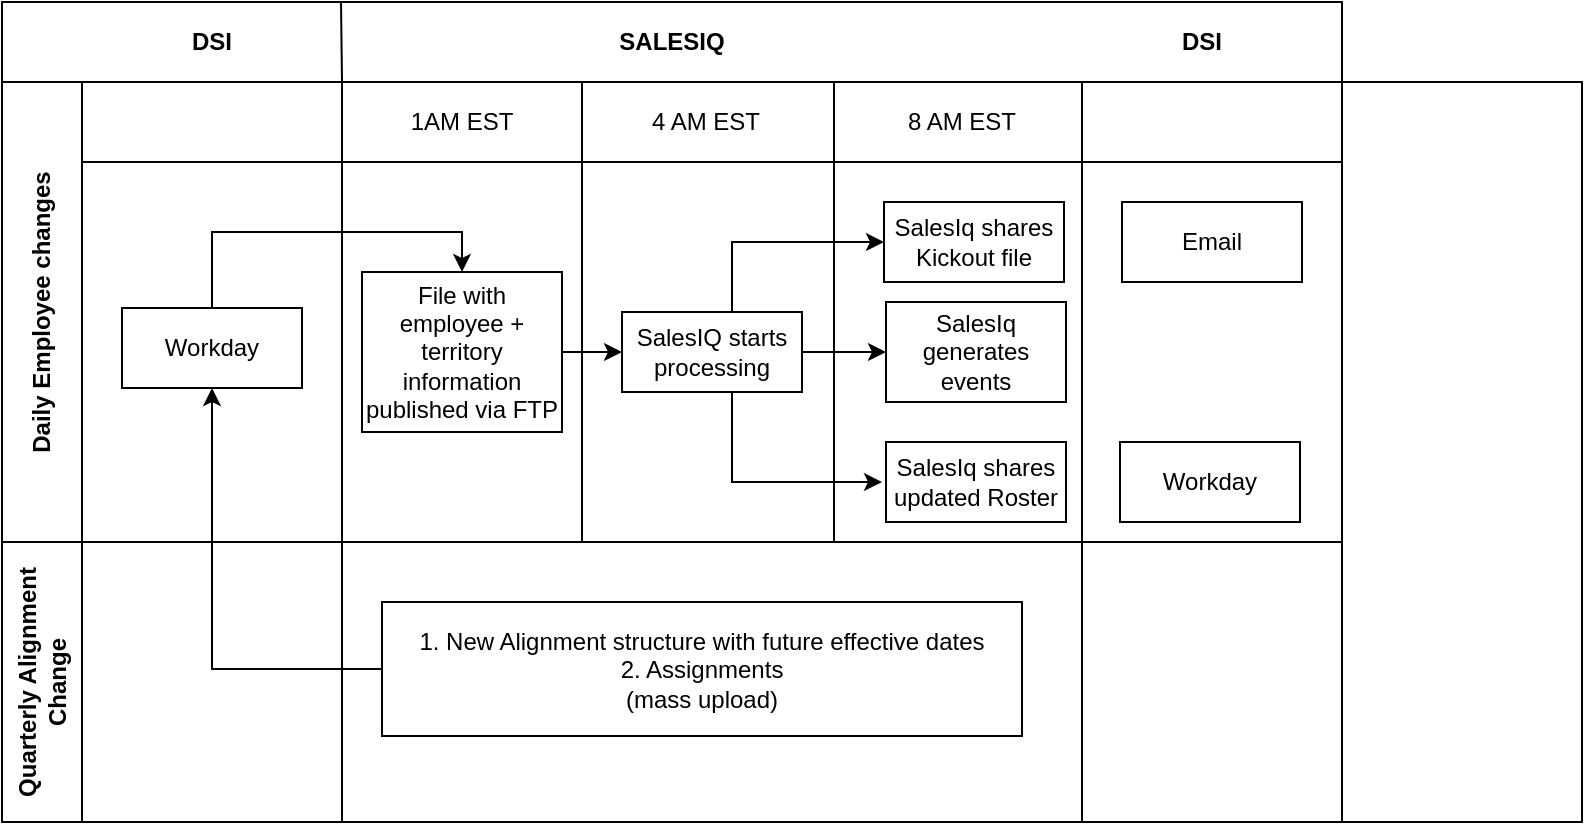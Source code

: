 <mxfile version="14.6.1" type="device"><diagram id="kgpKYQtTHZ0yAKxKKP6v" name="Page-1"><mxGraphModel dx="1022" dy="469" grid="1" gridSize="10" guides="1" tooltips="1" connect="1" arrows="1" fold="1" page="1" pageScale="1" pageWidth="850" pageHeight="1100" math="0" shadow="0"><root><mxCell id="0"/><mxCell id="1" parent="0"/><mxCell id="3nuBFxr9cyL0pnOWT2aG-1" value="SALESIQ" style="shape=table;childLayout=tableLayout;rowLines=0;columnLines=0;startSize=40;html=1;whiteSpace=wrap;collapsible=0;recursiveResize=0;expand=0;fontStyle=1" parent="1" vertex="1"><mxGeometry x="31" y="70" width="670" height="410" as="geometry"/></mxCell><mxCell id="3nuBFxr9cyL0pnOWT2aG-3" value="Daily Employee changes" style="swimlane;horizontal=0;points=[[0,0.5],[1,0.5]];portConstraint=eastwest;startSize=40;html=1;whiteSpace=wrap;collapsible=0;recursiveResize=0;expand=0;" parent="3nuBFxr9cyL0pnOWT2aG-1" vertex="1"><mxGeometry y="40" width="670" height="230" as="geometry"/></mxCell><mxCell id="3nuBFxr9cyL0pnOWT2aG-4" value="" style="swimlane;connectable=0;startSize=40;html=1;whiteSpace=wrap;collapsible=0;recursiveResize=0;expand=0;" parent="3nuBFxr9cyL0pnOWT2aG-3" vertex="1"><mxGeometry x="40" width="130" height="230" as="geometry"/></mxCell><mxCell id="3nuBFxr9cyL0pnOWT2aG-7" value="Workday" style="rounded=0;whiteSpace=wrap;html=1;" parent="3nuBFxr9cyL0pnOWT2aG-4" vertex="1"><mxGeometry x="20" y="113" width="90" height="40" as="geometry"/></mxCell><mxCell id="3nuBFxr9cyL0pnOWT2aG-8" value="" style="swimlane;connectable=0;startSize=40;html=1;whiteSpace=wrap;collapsible=0;recursiveResize=0;expand=0;" parent="3nuBFxr9cyL0pnOWT2aG-3" vertex="1"><mxGeometry x="170" width="370" height="230" as="geometry"/></mxCell><mxCell id="P39XMjTJrY1zSPRtYje1-7" style="edgeStyle=orthogonalEdgeStyle;rounded=0;orthogonalLoop=1;jettySize=auto;html=1;entryX=0;entryY=0.5;entryDx=0;entryDy=0;" edge="1" parent="3nuBFxr9cyL0pnOWT2aG-8" source="3nuBFxr9cyL0pnOWT2aG-9" target="3nuBFxr9cyL0pnOWT2aG-10"><mxGeometry relative="1" as="geometry"/></mxCell><mxCell id="3nuBFxr9cyL0pnOWT2aG-9" value="File with employee + territory information published via FTP" style="rounded=0;whiteSpace=wrap;html=1;" parent="3nuBFxr9cyL0pnOWT2aG-8" vertex="1"><mxGeometry x="10" y="95" width="100" height="80" as="geometry"/></mxCell><mxCell id="P39XMjTJrY1zSPRtYje1-12" style="edgeStyle=orthogonalEdgeStyle;rounded=0;orthogonalLoop=1;jettySize=auto;html=1;" edge="1" parent="3nuBFxr9cyL0pnOWT2aG-8" source="3nuBFxr9cyL0pnOWT2aG-10" target="P39XMjTJrY1zSPRtYje1-11"><mxGeometry relative="1" as="geometry"/></mxCell><mxCell id="3nuBFxr9cyL0pnOWT2aG-10" value="SalesIQ starts processing" style="rounded=0;whiteSpace=wrap;html=1;" parent="3nuBFxr9cyL0pnOWT2aG-8" vertex="1"><mxGeometry x="140" y="115" width="90" height="40" as="geometry"/></mxCell><mxCell id="P39XMjTJrY1zSPRtYje1-2" value="1AM EST" style="text;html=1;strokeColor=none;fillColor=none;align=center;verticalAlign=middle;whiteSpace=wrap;rounded=0;" vertex="1" parent="3nuBFxr9cyL0pnOWT2aG-8"><mxGeometry x="30" y="10" width="60" height="20" as="geometry"/></mxCell><mxCell id="P39XMjTJrY1zSPRtYje1-3" value="" style="endArrow=none;html=1;" edge="1" parent="3nuBFxr9cyL0pnOWT2aG-8"><mxGeometry width="50" height="50" relative="1" as="geometry"><mxPoint x="246" y="230" as="sourcePoint"/><mxPoint x="246" as="targetPoint"/></mxGeometry></mxCell><mxCell id="P39XMjTJrY1zSPRtYje1-4" value="4 AM EST" style="text;html=1;strokeColor=none;fillColor=none;align=center;verticalAlign=middle;whiteSpace=wrap;rounded=0;" vertex="1" parent="3nuBFxr9cyL0pnOWT2aG-8"><mxGeometry x="152" y="10" width="60" height="20" as="geometry"/></mxCell><mxCell id="P39XMjTJrY1zSPRtYje1-8" value="8 AM EST" style="text;html=1;strokeColor=none;fillColor=none;align=center;verticalAlign=middle;whiteSpace=wrap;rounded=0;" vertex="1" parent="3nuBFxr9cyL0pnOWT2aG-8"><mxGeometry x="280" y="10" width="60" height="20" as="geometry"/></mxCell><mxCell id="3nuBFxr9cyL0pnOWT2aG-20" value="SalesIq shares Kickout file" style="rounded=0;whiteSpace=wrap;html=1;" parent="3nuBFxr9cyL0pnOWT2aG-8" vertex="1"><mxGeometry x="271" y="60" width="90" height="40" as="geometry"/></mxCell><mxCell id="3nuBFxr9cyL0pnOWT2aG-27" value="" style="edgeStyle=orthogonalEdgeStyle;rounded=0;orthogonalLoop=1;jettySize=auto;html=1;" parent="3nuBFxr9cyL0pnOWT2aG-8" source="3nuBFxr9cyL0pnOWT2aG-10" target="3nuBFxr9cyL0pnOWT2aG-20" edge="1"><mxGeometry relative="1" as="geometry"><Array as="points"><mxPoint x="195" y="80"/></Array></mxGeometry></mxCell><mxCell id="P39XMjTJrY1zSPRtYje1-11" value="SalesIq generates events" style="rounded=0;whiteSpace=wrap;html=1;" vertex="1" parent="3nuBFxr9cyL0pnOWT2aG-8"><mxGeometry x="272" y="110" width="90" height="50" as="geometry"/></mxCell><mxCell id="P39XMjTJrY1zSPRtYje1-13" value="SalesIq shares updated Roster" style="rounded=0;whiteSpace=wrap;html=1;" vertex="1" parent="3nuBFxr9cyL0pnOWT2aG-8"><mxGeometry x="272" y="180" width="90" height="40" as="geometry"/></mxCell><mxCell id="3nuBFxr9cyL0pnOWT2aG-11" value="" style="swimlane;connectable=0;startSize=40;html=1;whiteSpace=wrap;collapsible=0;recursiveResize=0;expand=0;" parent="3nuBFxr9cyL0pnOWT2aG-3" vertex="1"><mxGeometry x="540" width="130" height="230" as="geometry"/></mxCell><mxCell id="3nuBFxr9cyL0pnOWT2aG-13" value="Email" style="rounded=0;whiteSpace=wrap;html=1;" parent="3nuBFxr9cyL0pnOWT2aG-11" vertex="1"><mxGeometry x="20" y="60" width="90" height="40" as="geometry"/></mxCell><mxCell id="P39XMjTJrY1zSPRtYje1-16" value="Workday" style="rounded=0;whiteSpace=wrap;html=1;" vertex="1" parent="3nuBFxr9cyL0pnOWT2aG-11"><mxGeometry x="19" y="180" width="90" height="40" as="geometry"/></mxCell><mxCell id="P39XMjTJrY1zSPRtYje1-22" style="edgeStyle=orthogonalEdgeStyle;rounded=0;orthogonalLoop=1;jettySize=auto;html=1;entryX=0.5;entryY=0;entryDx=0;entryDy=0;" edge="1" parent="3nuBFxr9cyL0pnOWT2aG-3" source="3nuBFxr9cyL0pnOWT2aG-7" target="3nuBFxr9cyL0pnOWT2aG-9"><mxGeometry relative="1" as="geometry"><Array as="points"><mxPoint x="105" y="75"/><mxPoint x="230" y="75"/></Array></mxGeometry></mxCell><mxCell id="3nuBFxr9cyL0pnOWT2aG-15" value="Quarterly Alignment Change" style="swimlane;horizontal=0;points=[[0,0.5],[1,0.5]];portConstraint=eastwest;startSize=40;html=1;whiteSpace=wrap;collapsible=0;recursiveResize=0;expand=0;" parent="3nuBFxr9cyL0pnOWT2aG-1" vertex="1"><mxGeometry y="270" width="670" height="140" as="geometry"/></mxCell><mxCell id="3nuBFxr9cyL0pnOWT2aG-16" value="" style="swimlane;connectable=0;startSize=0;html=1;whiteSpace=wrap;collapsible=0;recursiveResize=0;expand=0;" parent="3nuBFxr9cyL0pnOWT2aG-15" vertex="1"><mxGeometry x="40" width="130" height="140" as="geometry"/></mxCell><mxCell id="3nuBFxr9cyL0pnOWT2aG-18" value="" style="swimlane;connectable=0;startSize=0;html=1;whiteSpace=wrap;collapsible=0;recursiveResize=0;expand=0;" parent="3nuBFxr9cyL0pnOWT2aG-15" vertex="1"><mxGeometry x="170" width="370" height="140" as="geometry"/></mxCell><mxCell id="3nuBFxr9cyL0pnOWT2aG-17" value="1. New Alignment structure with future effective dates&lt;br&gt;2. Assignments &lt;br&gt;(mass upload)" style="rounded=0;whiteSpace=wrap;html=1;" parent="3nuBFxr9cyL0pnOWT2aG-18" vertex="1"><mxGeometry x="20" y="30" width="320" height="67" as="geometry"/></mxCell><mxCell id="3nuBFxr9cyL0pnOWT2aG-23" value="" style="swimlane;connectable=0;startSize=0;html=1;whiteSpace=wrap;collapsible=0;recursiveResize=0;expand=0;" parent="3nuBFxr9cyL0pnOWT2aG-15" vertex="1"><mxGeometry x="540" width="130" height="140" as="geometry"/></mxCell><mxCell id="P39XMjTJrY1zSPRtYje1-5" style="edgeStyle=orthogonalEdgeStyle;rounded=0;orthogonalLoop=1;jettySize=auto;html=1;entryX=0.5;entryY=1;entryDx=0;entryDy=0;" edge="1" parent="3nuBFxr9cyL0pnOWT2aG-1" source="3nuBFxr9cyL0pnOWT2aG-17" target="3nuBFxr9cyL0pnOWT2aG-7"><mxGeometry relative="1" as="geometry"/></mxCell><mxCell id="P39XMjTJrY1zSPRtYje1-1" value="" style="endArrow=none;html=1;" edge="1" parent="1"><mxGeometry width="50" height="50" relative="1" as="geometry"><mxPoint x="321" y="340" as="sourcePoint"/><mxPoint x="321" y="110" as="targetPoint"/></mxGeometry></mxCell><mxCell id="P39XMjTJrY1zSPRtYje1-14" style="edgeStyle=orthogonalEdgeStyle;rounded=0;orthogonalLoop=1;jettySize=auto;html=1;" edge="1" parent="1" source="3nuBFxr9cyL0pnOWT2aG-10"><mxGeometry relative="1" as="geometry"><mxPoint x="471" y="310" as="targetPoint"/><Array as="points"><mxPoint x="396" y="310"/></Array></mxGeometry></mxCell><mxCell id="P39XMjTJrY1zSPRtYje1-18" value="" style="endArrow=none;html=1;entryX=0.25;entryY=0;entryDx=0;entryDy=0;" edge="1" parent="1"><mxGeometry width="50" height="50" relative="1" as="geometry"><mxPoint x="201" y="110" as="sourcePoint"/><mxPoint x="200.5" y="70" as="targetPoint"/></mxGeometry></mxCell><mxCell id="P39XMjTJrY1zSPRtYje1-17" value="&lt;b&gt;DSI&lt;/b&gt;" style="text;html=1;strokeColor=none;fillColor=none;align=center;verticalAlign=middle;whiteSpace=wrap;rounded=0;" vertex="1" parent="1"><mxGeometry x="106" y="80" width="60" height="20" as="geometry"/></mxCell><mxCell id="P39XMjTJrY1zSPRtYje1-20" value="&lt;b&gt;DSI&lt;/b&gt;" style="text;html=1;strokeColor=none;fillColor=none;align=center;verticalAlign=middle;whiteSpace=wrap;rounded=0;" vertex="1" parent="1"><mxGeometry x="601" y="80" width="60" height="20" as="geometry"/></mxCell><mxCell id="P39XMjTJrY1zSPRtYje1-25" value="" style="rounded=0;whiteSpace=wrap;html=1;" vertex="1" parent="1"><mxGeometry x="701" y="110" width="120" height="370" as="geometry"/></mxCell></root></mxGraphModel></diagram></mxfile>